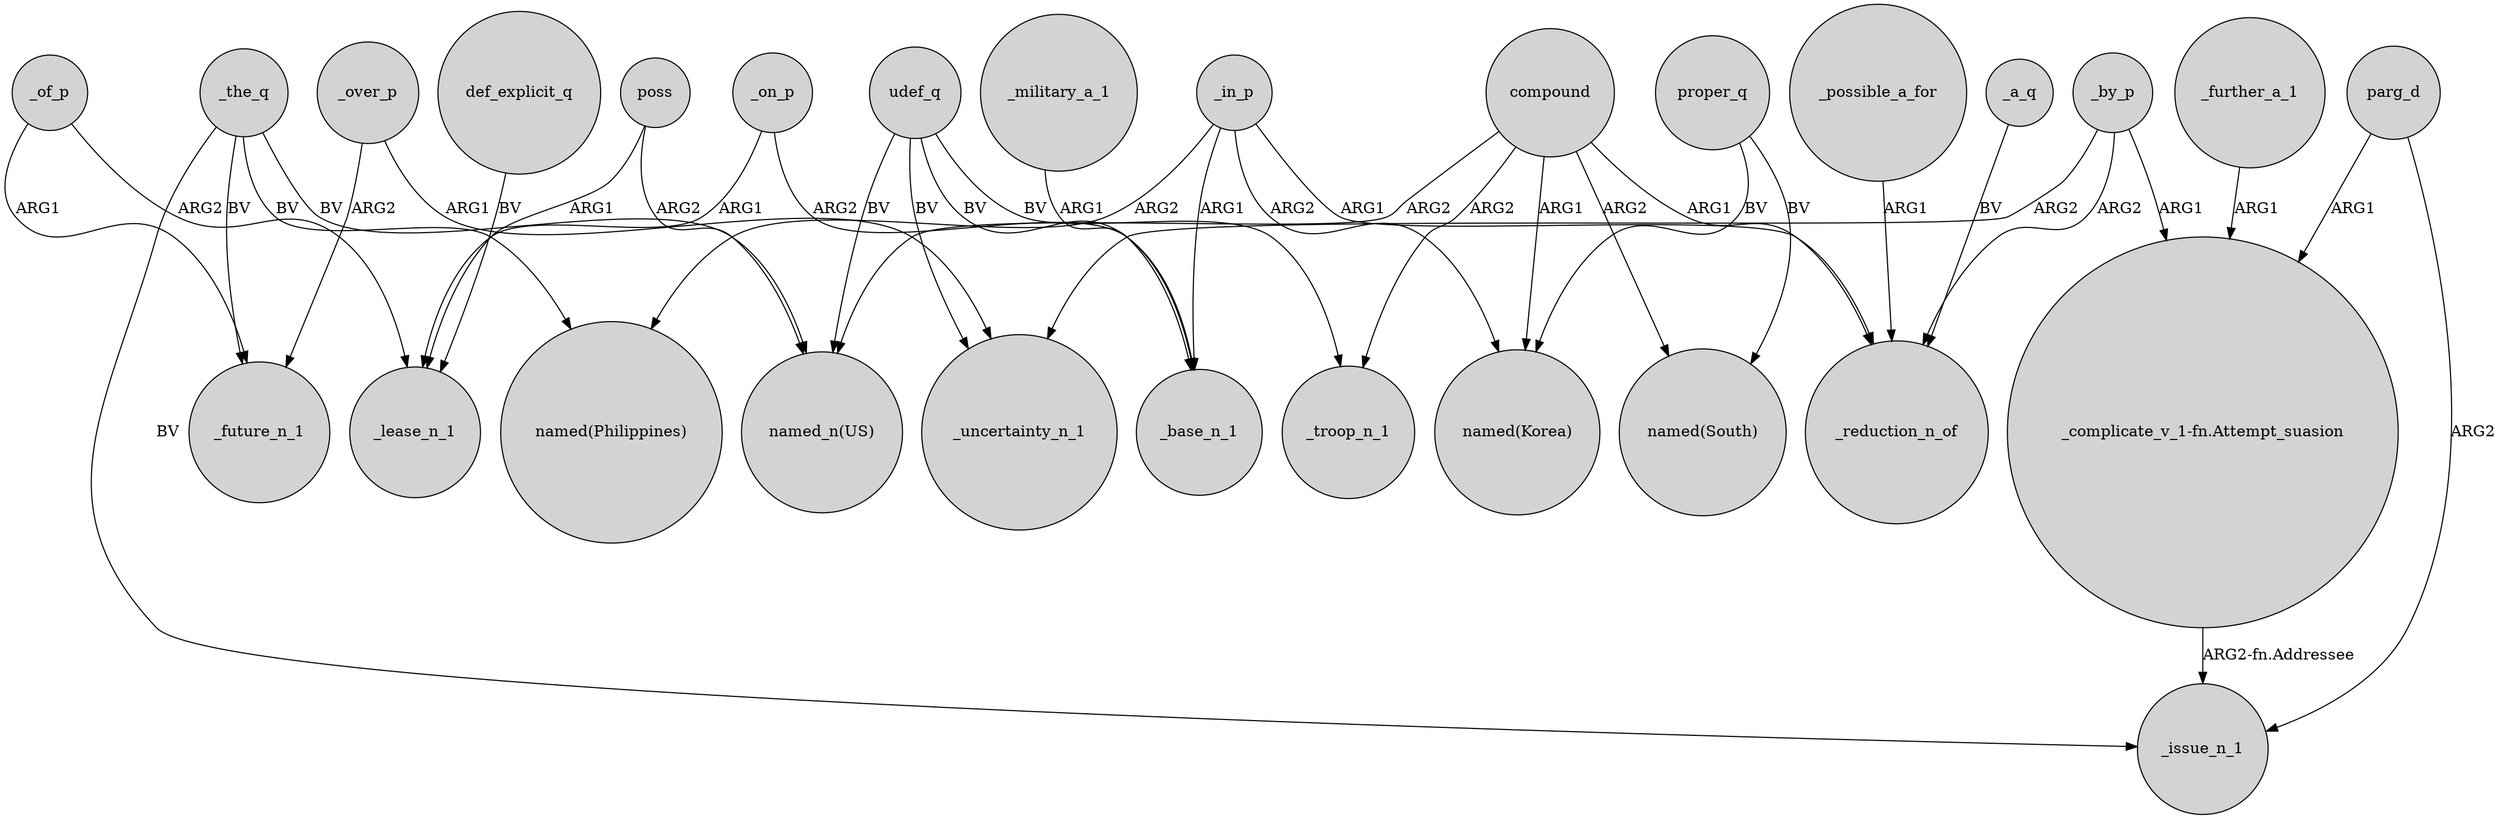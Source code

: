 digraph {
	node [shape=circle style=filled]
	_the_q -> _future_n_1 [label=BV]
	_over_p -> _uncertainty_n_1 [label=ARG1]
	_in_p -> "named(Korea)" [label=ARG2]
	_of_p -> _lease_n_1 [label=ARG2]
	_on_p -> _lease_n_1 [label=ARG1]
	poss -> "named_n(US)" [label=ARG2]
	_the_q -> "named_n(US)" [label=BV]
	_in_p -> _base_n_1 [label=ARG1]
	udef_q -> _base_n_1 [label=BV]
	proper_q -> "named(Korea)" [label=BV]
	_possible_a_for -> _reduction_n_of [label=ARG1]
	compound -> _troop_n_1 [label=ARG2]
	_on_p -> _base_n_1 [label=ARG2]
	"_complicate_v_1-fn.Attempt_suasion" -> _issue_n_1 [label="ARG2-fn.Addressee"]
	_a_q -> _reduction_n_of [label=BV]
	_the_q -> "named(Philippines)" [label=BV]
	_in_p -> _reduction_n_of [label=ARG1]
	_of_p -> _future_n_1 [label=ARG1]
	compound -> "named_n(US)" [label=ARG2]
	compound -> "named(South)" [label=ARG2]
	_further_a_1 -> "_complicate_v_1-fn.Attempt_suasion" [label=ARG1]
	udef_q -> _uncertainty_n_1 [label=BV]
	parg_d -> "_complicate_v_1-fn.Attempt_suasion" [label=ARG1]
	compound -> "named(Korea)" [label=ARG1]
	_by_p -> "_complicate_v_1-fn.Attempt_suasion" [label=ARG1]
	proper_q -> "named(South)" [label=BV]
	_by_p -> _uncertainty_n_1 [label=ARG2]
	parg_d -> _issue_n_1 [label=ARG2]
	poss -> _lease_n_1 [label=ARG1]
	udef_q -> "named_n(US)" [label=BV]
	udef_q -> _troop_n_1 [label=BV]
	_military_a_1 -> _base_n_1 [label=ARG1]
	_by_p -> _reduction_n_of [label=ARG2]
	def_explicit_q -> _lease_n_1 [label=BV]
	_over_p -> _future_n_1 [label=ARG2]
	_in_p -> "named(Philippines)" [label=ARG2]
	compound -> _reduction_n_of [label=ARG1]
	_the_q -> _issue_n_1 [label=BV]
}
